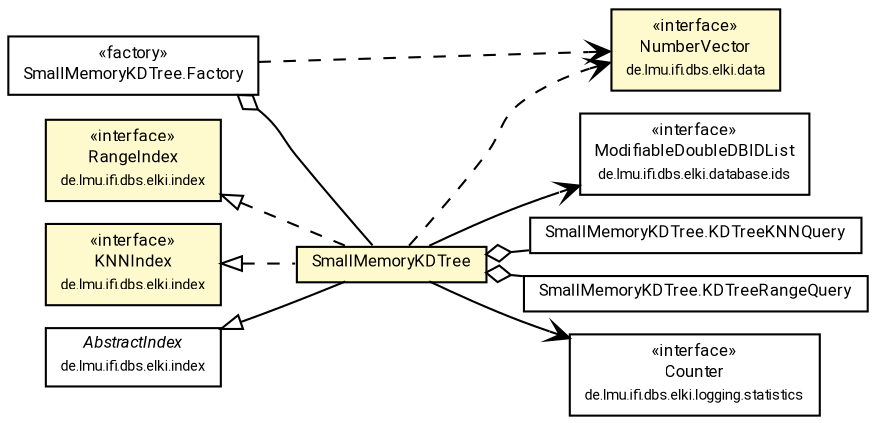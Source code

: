 #!/usr/local/bin/dot
#
# Class diagram 
# Generated by UMLGraph version R5_7_2-60-g0e99a6 (http://www.spinellis.gr/umlgraph/)
#

digraph G {
	graph [fontnames="svg"]
	edge [fontname="Roboto",fontsize=7,labelfontname="Roboto",labelfontsize=7,color="black"];
	node [fontname="Roboto",fontcolor="black",fontsize=8,shape=plaintext,margin=0,width=0,height=0];
	nodesep=0.15;
	ranksep=0.25;
	rankdir=LR;
	// de.lmu.ifi.dbs.elki.index.RangeIndex<O>
	c9659408 [label=<<table title="de.lmu.ifi.dbs.elki.index.RangeIndex" border="0" cellborder="1" cellspacing="0" cellpadding="2" bgcolor="LemonChiffon" href="../../../RangeIndex.html" target="_parent">
		<tr><td><table border="0" cellspacing="0" cellpadding="1">
		<tr><td align="center" balign="center"> &#171;interface&#187; </td></tr>
		<tr><td align="center" balign="center"> <font face="Roboto">RangeIndex</font> </td></tr>
		<tr><td align="center" balign="center"> <font face="Roboto" point-size="7.0">de.lmu.ifi.dbs.elki.index</font> </td></tr>
		</table></td></tr>
		</table>>, URL="../../../RangeIndex.html"];
	// de.lmu.ifi.dbs.elki.index.KNNIndex<O>
	c9659412 [label=<<table title="de.lmu.ifi.dbs.elki.index.KNNIndex" border="0" cellborder="1" cellspacing="0" cellpadding="2" bgcolor="LemonChiffon" href="../../../KNNIndex.html" target="_parent">
		<tr><td><table border="0" cellspacing="0" cellpadding="1">
		<tr><td align="center" balign="center"> &#171;interface&#187; </td></tr>
		<tr><td align="center" balign="center"> <font face="Roboto">KNNIndex</font> </td></tr>
		<tr><td align="center" balign="center"> <font face="Roboto" point-size="7.0">de.lmu.ifi.dbs.elki.index</font> </td></tr>
		</table></td></tr>
		</table>>, URL="../../../KNNIndex.html"];
	// de.lmu.ifi.dbs.elki.data.NumberVector
	c9659476 [label=<<table title="de.lmu.ifi.dbs.elki.data.NumberVector" border="0" cellborder="1" cellspacing="0" cellpadding="2" bgcolor="LemonChiffon" href="../../../../data/NumberVector.html" target="_parent">
		<tr><td><table border="0" cellspacing="0" cellpadding="1">
		<tr><td align="center" balign="center"> &#171;interface&#187; </td></tr>
		<tr><td align="center" balign="center"> <font face="Roboto">NumberVector</font> </td></tr>
		<tr><td align="center" balign="center"> <font face="Roboto" point-size="7.0">de.lmu.ifi.dbs.elki.data</font> </td></tr>
		</table></td></tr>
		</table>>, URL="../../../../data/NumberVector.html"];
	// de.lmu.ifi.dbs.elki.database.ids.ModifiableDoubleDBIDList
	c9659622 [label=<<table title="de.lmu.ifi.dbs.elki.database.ids.ModifiableDoubleDBIDList" border="0" cellborder="1" cellspacing="0" cellpadding="2" href="../../../../database/ids/ModifiableDoubleDBIDList.html" target="_parent">
		<tr><td><table border="0" cellspacing="0" cellpadding="1">
		<tr><td align="center" balign="center"> &#171;interface&#187; </td></tr>
		<tr><td align="center" balign="center"> <font face="Roboto">ModifiableDoubleDBIDList</font> </td></tr>
		<tr><td align="center" balign="center"> <font face="Roboto" point-size="7.0">de.lmu.ifi.dbs.elki.database.ids</font> </td></tr>
		</table></td></tr>
		</table>>, URL="../../../../database/ids/ModifiableDoubleDBIDList.html"];
	// de.lmu.ifi.dbs.elki.index.AbstractIndex<O>
	c9660628 [label=<<table title="de.lmu.ifi.dbs.elki.index.AbstractIndex" border="0" cellborder="1" cellspacing="0" cellpadding="2" href="../../../AbstractIndex.html" target="_parent">
		<tr><td><table border="0" cellspacing="0" cellpadding="1">
		<tr><td align="center" balign="center"> <font face="Roboto"><i>AbstractIndex</i></font> </td></tr>
		<tr><td align="center" balign="center"> <font face="Roboto" point-size="7.0">de.lmu.ifi.dbs.elki.index</font> </td></tr>
		</table></td></tr>
		</table>>, URL="../../../AbstractIndex.html"];
	// de.lmu.ifi.dbs.elki.index.tree.spatial.kd.SmallMemoryKDTree<O extends de.lmu.ifi.dbs.elki.data.NumberVector>
	c9660940 [label=<<table title="de.lmu.ifi.dbs.elki.index.tree.spatial.kd.SmallMemoryKDTree" border="0" cellborder="1" cellspacing="0" cellpadding="2" bgcolor="lemonChiffon" href="SmallMemoryKDTree.html" target="_parent">
		<tr><td><table border="0" cellspacing="0" cellpadding="1">
		<tr><td align="center" balign="center"> <font face="Roboto">SmallMemoryKDTree</font> </td></tr>
		</table></td></tr>
		</table>>, URL="SmallMemoryKDTree.html"];
	// de.lmu.ifi.dbs.elki.index.tree.spatial.kd.SmallMemoryKDTree<O extends de.lmu.ifi.dbs.elki.data.NumberVector>.KDTreeKNNQuery
	c9660941 [label=<<table title="de.lmu.ifi.dbs.elki.index.tree.spatial.kd.SmallMemoryKDTree.KDTreeKNNQuery" border="0" cellborder="1" cellspacing="0" cellpadding="2" href="SmallMemoryKDTree.KDTreeKNNQuery.html" target="_parent">
		<tr><td><table border="0" cellspacing="0" cellpadding="1">
		<tr><td align="center" balign="center"> <font face="Roboto">SmallMemoryKDTree.KDTreeKNNQuery</font> </td></tr>
		</table></td></tr>
		</table>>, URL="SmallMemoryKDTree.KDTreeKNNQuery.html"];
	// de.lmu.ifi.dbs.elki.index.tree.spatial.kd.SmallMemoryKDTree<O extends de.lmu.ifi.dbs.elki.data.NumberVector>.KDTreeRangeQuery
	c9660942 [label=<<table title="de.lmu.ifi.dbs.elki.index.tree.spatial.kd.SmallMemoryKDTree.KDTreeRangeQuery" border="0" cellborder="1" cellspacing="0" cellpadding="2" href="SmallMemoryKDTree.KDTreeRangeQuery.html" target="_parent">
		<tr><td><table border="0" cellspacing="0" cellpadding="1">
		<tr><td align="center" balign="center"> <font face="Roboto">SmallMemoryKDTree.KDTreeRangeQuery</font> </td></tr>
		</table></td></tr>
		</table>>, URL="SmallMemoryKDTree.KDTreeRangeQuery.html"];
	// de.lmu.ifi.dbs.elki.index.tree.spatial.kd.SmallMemoryKDTree.Factory<O extends de.lmu.ifi.dbs.elki.data.NumberVector>
	c9660943 [label=<<table title="de.lmu.ifi.dbs.elki.index.tree.spatial.kd.SmallMemoryKDTree.Factory" border="0" cellborder="1" cellspacing="0" cellpadding="2" href="SmallMemoryKDTree.Factory.html" target="_parent">
		<tr><td><table border="0" cellspacing="0" cellpadding="1">
		<tr><td align="center" balign="center"> &#171;factory&#187; </td></tr>
		<tr><td align="center" balign="center"> <font face="Roboto">SmallMemoryKDTree.Factory</font> </td></tr>
		</table></td></tr>
		</table>>, URL="SmallMemoryKDTree.Factory.html"];
	// de.lmu.ifi.dbs.elki.logging.statistics.Counter
	c9661171 [label=<<table title="de.lmu.ifi.dbs.elki.logging.statistics.Counter" border="0" cellborder="1" cellspacing="0" cellpadding="2" href="../../../../logging/statistics/Counter.html" target="_parent">
		<tr><td><table border="0" cellspacing="0" cellpadding="1">
		<tr><td align="center" balign="center"> &#171;interface&#187; </td></tr>
		<tr><td align="center" balign="center"> <font face="Roboto">Counter</font> </td></tr>
		<tr><td align="center" balign="center"> <font face="Roboto" point-size="7.0">de.lmu.ifi.dbs.elki.logging.statistics</font> </td></tr>
		</table></td></tr>
		</table>>, URL="../../../../logging/statistics/Counter.html"];
	// de.lmu.ifi.dbs.elki.index.tree.spatial.kd.SmallMemoryKDTree<O extends de.lmu.ifi.dbs.elki.data.NumberVector> extends de.lmu.ifi.dbs.elki.index.AbstractIndex<O>
	c9660628 -> c9660940 [arrowtail=empty,dir=back,weight=10];
	// de.lmu.ifi.dbs.elki.index.tree.spatial.kd.SmallMemoryKDTree<O extends de.lmu.ifi.dbs.elki.data.NumberVector> implements de.lmu.ifi.dbs.elki.index.KNNIndex<O>
	c9659412 -> c9660940 [arrowtail=empty,style=dashed,dir=back,weight=9];
	// de.lmu.ifi.dbs.elki.index.tree.spatial.kd.SmallMemoryKDTree<O extends de.lmu.ifi.dbs.elki.data.NumberVector> implements de.lmu.ifi.dbs.elki.index.RangeIndex<O>
	c9659408 -> c9660940 [arrowtail=empty,style=dashed,dir=back,weight=9];
	// de.lmu.ifi.dbs.elki.index.tree.spatial.kd.SmallMemoryKDTree<O extends de.lmu.ifi.dbs.elki.data.NumberVector> has de.lmu.ifi.dbs.elki.index.tree.spatial.kd.SmallMemoryKDTree<O extends de.lmu.ifi.dbs.elki.data.NumberVector>.KDTreeKNNQuery
	c9660940 -> c9660941 [arrowhead=none,arrowtail=ediamond,dir=back,weight=4];
	// de.lmu.ifi.dbs.elki.index.tree.spatial.kd.SmallMemoryKDTree<O extends de.lmu.ifi.dbs.elki.data.NumberVector> has de.lmu.ifi.dbs.elki.index.tree.spatial.kd.SmallMemoryKDTree<O extends de.lmu.ifi.dbs.elki.data.NumberVector>.KDTreeRangeQuery
	c9660940 -> c9660942 [arrowhead=none,arrowtail=ediamond,dir=back,weight=4];
	// de.lmu.ifi.dbs.elki.index.tree.spatial.kd.SmallMemoryKDTree.Factory<O extends de.lmu.ifi.dbs.elki.data.NumberVector> has de.lmu.ifi.dbs.elki.index.tree.spatial.kd.SmallMemoryKDTree<O extends de.lmu.ifi.dbs.elki.data.NumberVector>
	c9660943 -> c9660940 [arrowhead=none,arrowtail=ediamond,dir=back,weight=4];
	// de.lmu.ifi.dbs.elki.index.tree.spatial.kd.SmallMemoryKDTree<O extends de.lmu.ifi.dbs.elki.data.NumberVector> navassoc de.lmu.ifi.dbs.elki.database.ids.ModifiableDoubleDBIDList
	c9660940 -> c9659622 [arrowhead=open,weight=1];
	// de.lmu.ifi.dbs.elki.index.tree.spatial.kd.SmallMemoryKDTree<O extends de.lmu.ifi.dbs.elki.data.NumberVector> navassoc de.lmu.ifi.dbs.elki.logging.statistics.Counter
	c9660940 -> c9661171 [arrowhead=open,weight=1];
	// de.lmu.ifi.dbs.elki.index.tree.spatial.kd.SmallMemoryKDTree<O extends de.lmu.ifi.dbs.elki.data.NumberVector> depend de.lmu.ifi.dbs.elki.data.NumberVector
	c9660940 -> c9659476 [arrowhead=open,style=dashed,weight=0];
	// de.lmu.ifi.dbs.elki.index.tree.spatial.kd.SmallMemoryKDTree.Factory<O extends de.lmu.ifi.dbs.elki.data.NumberVector> depend de.lmu.ifi.dbs.elki.data.NumberVector
	c9660943 -> c9659476 [arrowhead=open,style=dashed,weight=0];
}

